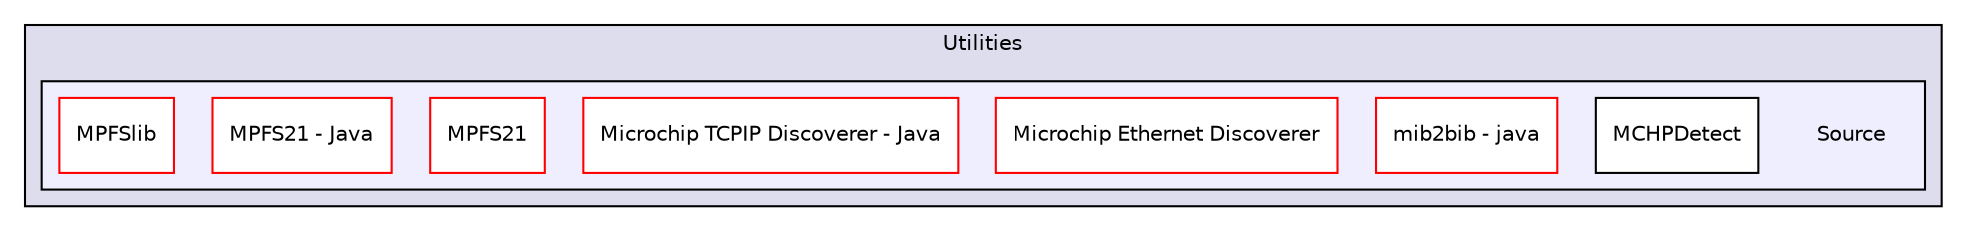 digraph "C:/Users/mainuser/Desktop/School/SeniorProject/EthKitTCP/Microchip/TCPIP Stack/Utilities/Source" {
  compound=true
  node [ fontsize="10", fontname="Helvetica"];
  edge [ labelfontsize="10", labelfontname="Helvetica"];
  subgraph clusterdir_e84d5a6a9ce5c78dc990900317abdbb9 {
    graph [ bgcolor="#ddddee", pencolor="black", label="Utilities" fontname="Helvetica", fontsize="10", URL="dir_e84d5a6a9ce5c78dc990900317abdbb9.html"]
  subgraph clusterdir_177330ddfdbe339a265ebf15f7107908 {
    graph [ bgcolor="#eeeeff", pencolor="black", label="" URL="dir_177330ddfdbe339a265ebf15f7107908.html"];
    dir_177330ddfdbe339a265ebf15f7107908 [shape=plaintext label="Source"];
    dir_7597b8934fa7c395388cf2339eeddb64 [shape=box label="MCHPDetect" color="black" fillcolor="white" style="filled" URL="dir_7597b8934fa7c395388cf2339eeddb64.html"];
    dir_0f31e17d7fa3d74fce0d6747fb317d67 [shape=box label="mib2bib - java" color="red" fillcolor="white" style="filled" URL="dir_0f31e17d7fa3d74fce0d6747fb317d67.html"];
    dir_4f3e83dc347b0d092944f7a9ef09c95b [shape=box label="Microchip Ethernet Discoverer" color="red" fillcolor="white" style="filled" URL="dir_4f3e83dc347b0d092944f7a9ef09c95b.html"];
    dir_a511daf65e0347fd0298365c308c6c89 [shape=box label="Microchip TCPIP Discoverer - Java" color="red" fillcolor="white" style="filled" URL="dir_a511daf65e0347fd0298365c308c6c89.html"];
    dir_d7888c9ac707cd3e2fae34a63f052ac9 [shape=box label="MPFS21" color="red" fillcolor="white" style="filled" URL="dir_d7888c9ac707cd3e2fae34a63f052ac9.html"];
    dir_6bfdc758df3258ffcdd7bba86e24a090 [shape=box label="MPFS21 - Java" color="red" fillcolor="white" style="filled" URL="dir_6bfdc758df3258ffcdd7bba86e24a090.html"];
    dir_d432853000f5fea1fc6102e8900cf0ff [shape=box label="MPFSlib" color="red" fillcolor="white" style="filled" URL="dir_d432853000f5fea1fc6102e8900cf0ff.html"];
  }
  }
}
